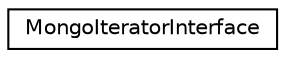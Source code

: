digraph "Graphical Class Hierarchy"
{
  edge [fontname="Helvetica",fontsize="10",labelfontname="Helvetica",labelfontsize="10"];
  node [fontname="Helvetica",fontsize="10",shape=record];
  rankdir="LR";
  Node1 [label="MongoIteratorInterface",height=0.2,width=0.4,color="black", fillcolor="white", style="filled",URL="$classMongoIteratorInterface.html",tooltip="Returned from Queries in order to iterate over results. "];
}
